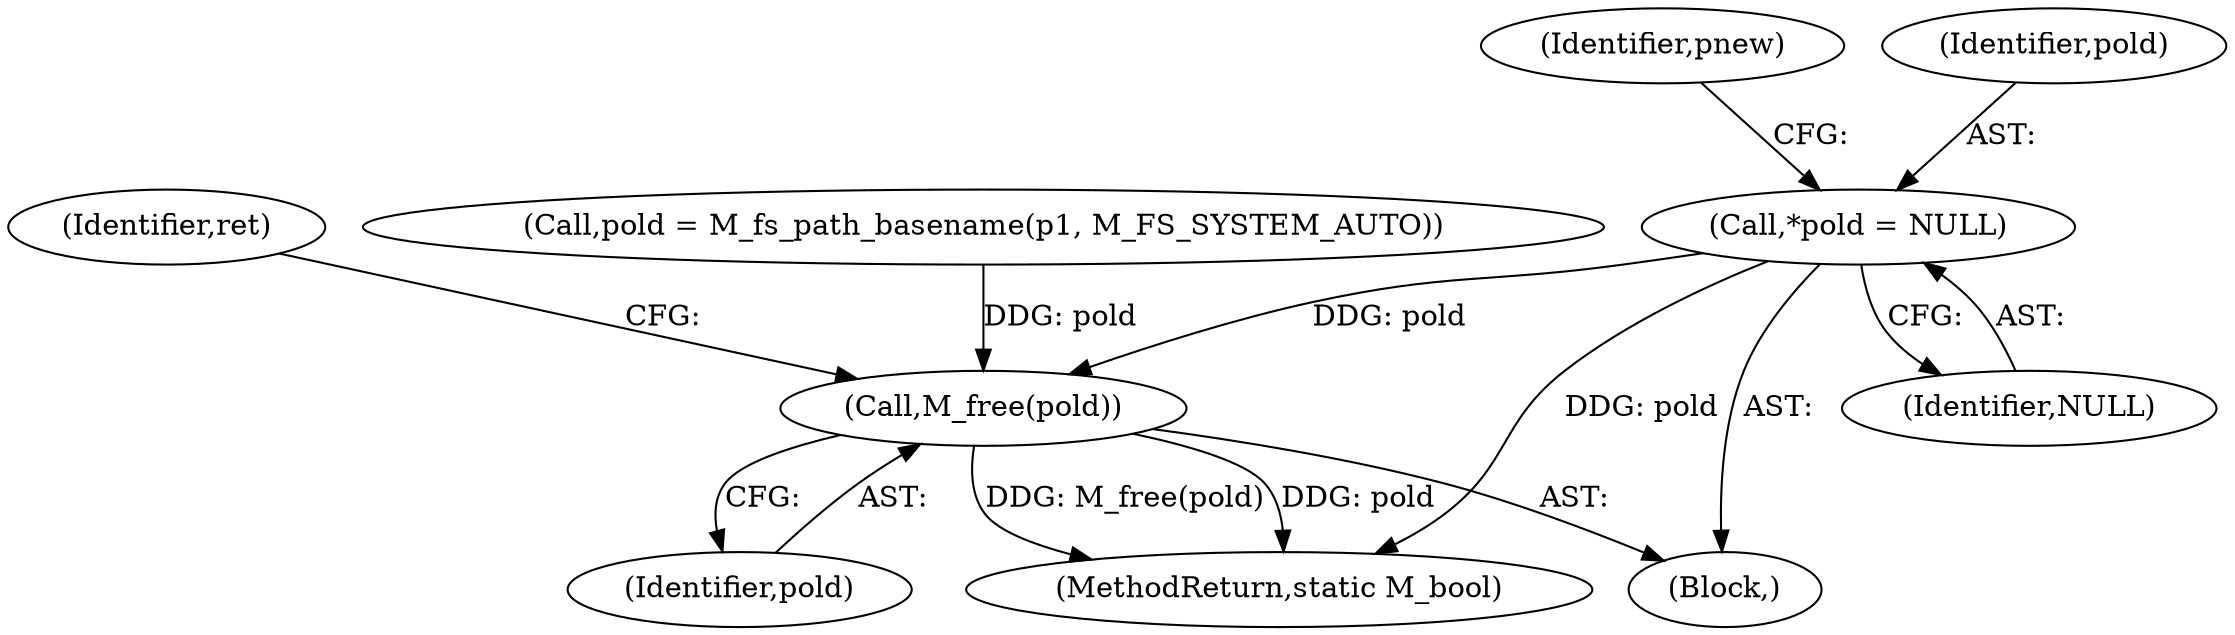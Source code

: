 digraph "0_mstdlib_db124b8f607dd0a40a9aef2d4d468fad433522a7@pointer" {
"1000113" [label="(Call,*pold = NULL)"];
"1000188" [label="(Call,M_free(pold))"];
"1000118" [label="(Identifier,pnew)"];
"1000114" [label="(Identifier,pold)"];
"1000113" [label="(Call,*pold = NULL)"];
"1000115" [label="(Identifier,NULL)"];
"1000188" [label="(Call,M_free(pold))"];
"1000189" [label="(Identifier,pold)"];
"1000191" [label="(Identifier,ret)"];
"1000192" [label="(MethodReturn,static M_bool)"];
"1000107" [label="(Block,)"];
"1000163" [label="(Call,pold = M_fs_path_basename(p1, M_FS_SYSTEM_AUTO))"];
"1000113" -> "1000107"  [label="AST: "];
"1000113" -> "1000115"  [label="CFG: "];
"1000114" -> "1000113"  [label="AST: "];
"1000115" -> "1000113"  [label="AST: "];
"1000118" -> "1000113"  [label="CFG: "];
"1000113" -> "1000192"  [label="DDG: pold"];
"1000113" -> "1000188"  [label="DDG: pold"];
"1000188" -> "1000107"  [label="AST: "];
"1000188" -> "1000189"  [label="CFG: "];
"1000189" -> "1000188"  [label="AST: "];
"1000191" -> "1000188"  [label="CFG: "];
"1000188" -> "1000192"  [label="DDG: M_free(pold)"];
"1000188" -> "1000192"  [label="DDG: pold"];
"1000163" -> "1000188"  [label="DDG: pold"];
}
